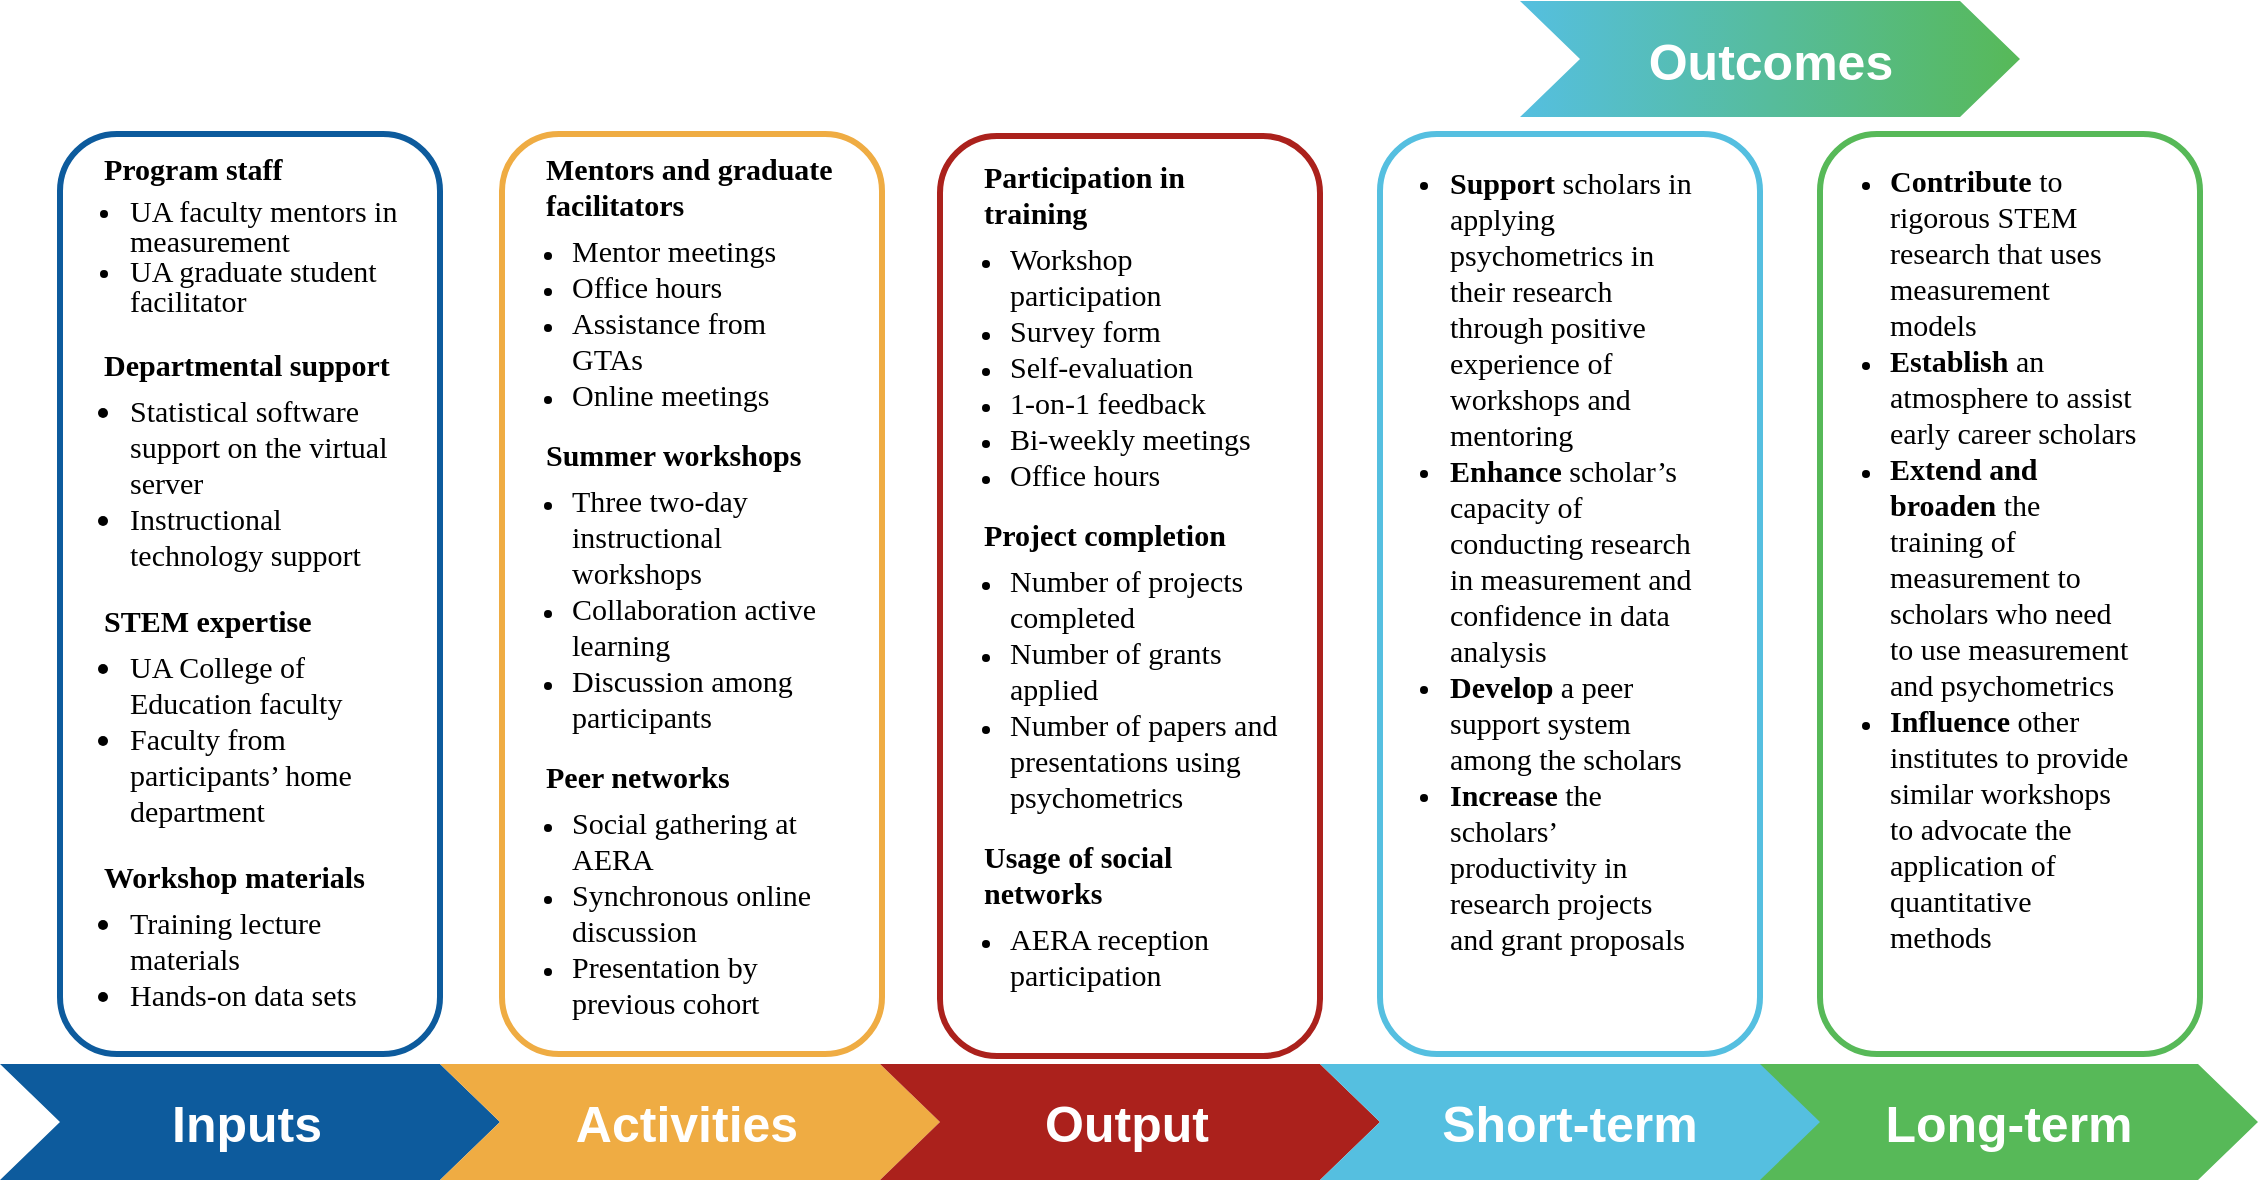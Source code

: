 <mxfile version="26.0.10">
  <diagram name="Page-1" id="M9aPWiuMPCjw7mzSLI-G">
    <mxGraphModel dx="1659" dy="897" grid="1" gridSize="10" guides="1" tooltips="1" connect="1" arrows="1" fold="1" page="1" pageScale="1" pageWidth="827" pageHeight="1169" math="0" shadow="0">
      <root>
        <mxCell id="0" />
        <mxCell id="1" parent="0" />
        <mxCell id="EPtruhl0A_hH3fAsd42Y-22" value="" style="group" vertex="1" connectable="0" parent="1">
          <mxGeometry x="700" y="91" width="190" height="480" as="geometry" />
        </mxCell>
        <mxCell id="EPtruhl0A_hH3fAsd42Y-23" value="" style="rounded=1;whiteSpace=wrap;html=1;labelPosition=center;verticalLabelPosition=middle;align=left;verticalAlign=middle;textDirection=ltr;spacing=1;fontFamily=Times New Roman;strokeWidth=3;movable=1;resizable=1;rotatable=1;deletable=1;editable=1;locked=0;connectable=1;strokeColor=light-dark(#AB211C,#EDEDED);" vertex="1" parent="EPtruhl0A_hH3fAsd42Y-22">
          <mxGeometry width="190" height="460" as="geometry" />
        </mxCell>
        <mxCell id="EPtruhl0A_hH3fAsd42Y-24" value="&lt;font face=&quot;Times New Roman&quot;&gt;&lt;span style=&quot;font-size: 15px; background-color: transparent; color: light-dark(rgb(0, 0, 0), rgb(255, 255, 255));&quot;&gt;&lt;b&gt;Participation in training&lt;/b&gt;&lt;/span&gt;&lt;br&gt;&lt;/font&gt;&lt;ul style=&quot;margin-top: 5px; padding-left: 13px;&quot;&gt;&lt;li&gt;&lt;font face=&quot;Times New Roman&quot; style=&quot;font-size: 15px;&quot;&gt;Workshop participation&lt;/font&gt;&lt;/li&gt;&lt;li&gt;&lt;font face=&quot;Times New Roman&quot; style=&quot;font-size: 15px;&quot;&gt;Survey form&lt;/font&gt;&lt;/li&gt;&lt;li&gt;&lt;font face=&quot;Times New Roman&quot; style=&quot;font-size: 15px;&quot;&gt;Self-evaluation&lt;/font&gt;&lt;/li&gt;&lt;li&gt;&lt;font face=&quot;Times New Roman&quot; style=&quot;font-size: 15px;&quot;&gt;1-on-1 feedback&lt;/font&gt;&lt;/li&gt;&lt;li&gt;&lt;font face=&quot;Times New Roman&quot; style=&quot;font-size: 15px;&quot;&gt;Bi-weekly meetings&lt;/font&gt;&lt;/li&gt;&lt;li&gt;&lt;font face=&quot;Times New Roman&quot; style=&quot;font-size: 15px;&quot;&gt;Office hours&lt;/font&gt;&lt;/li&gt;&lt;/ul&gt;&lt;span style=&quot;font-size: 15px; font-family: &amp;quot;Times New Roman&amp;quot;; background-color: transparent; color: light-dark(rgb(0, 0, 0), rgb(255, 255, 255));&quot;&gt;&lt;b&gt;Project completion&lt;/b&gt;&lt;/span&gt;&lt;br&gt;&lt;ul style=&quot;margin-top: 5px; padding-left: 13px;&quot;&gt;&lt;li&gt;&lt;font face=&quot;Times New Roman&quot; style=&quot;font-size: 15px;&quot;&gt;Number of projects completed&lt;/font&gt;&lt;/li&gt;&lt;li&gt;&lt;font face=&quot;Times New Roman&quot; style=&quot;font-size: 15px;&quot;&gt;Number of grants applied&lt;/font&gt;&lt;/li&gt;&lt;li&gt;&lt;font face=&quot;Times New Roman&quot; style=&quot;font-size: 15px;&quot;&gt;Number of papers and presentations using psychometrics&lt;/font&gt;&lt;/li&gt;&lt;/ul&gt;&lt;span style=&quot;font-size: 15px; font-family: &amp;quot;Times New Roman&amp;quot;; background-color: transparent; color: light-dark(rgb(0, 0, 0), rgb(255, 255, 255));&quot;&gt;&lt;b&gt;Usage of social networks&lt;/b&gt;&lt;/span&gt;&lt;br&gt;&lt;ul style=&quot;margin-top: 5px; padding-left: 13px;&quot;&gt;&lt;li&gt;&lt;font face=&quot;Times New Roman&quot; style=&quot;font-size: 15px;&quot;&gt;AERA reception participation&lt;/font&gt;&lt;/li&gt;&lt;/ul&gt;" style="text;html=1;align=left;verticalAlign=middle;whiteSpace=wrap;rounded=0;movable=1;resizable=1;rotatable=1;deletable=1;editable=1;locked=0;connectable=1;" vertex="1" parent="EPtruhl0A_hH3fAsd42Y-22">
          <mxGeometry x="20" y="-4" width="150" height="460" as="geometry" />
        </mxCell>
        <mxCell id="EPtruhl0A_hH3fAsd42Y-16" value="" style="group" vertex="1" connectable="0" parent="1">
          <mxGeometry x="920" y="90" width="190" height="480" as="geometry" />
        </mxCell>
        <mxCell id="EPtruhl0A_hH3fAsd42Y-17" value="" style="rounded=1;whiteSpace=wrap;html=1;labelPosition=center;verticalLabelPosition=middle;align=left;verticalAlign=middle;textDirection=ltr;spacing=1;fontFamily=Times New Roman;strokeWidth=3;movable=1;resizable=1;rotatable=1;deletable=1;editable=1;locked=0;connectable=1;strokeColor=light-dark(#55BFE0,#EDEDED);" vertex="1" parent="EPtruhl0A_hH3fAsd42Y-16">
          <mxGeometry width="190" height="460" as="geometry" />
        </mxCell>
        <mxCell id="EPtruhl0A_hH3fAsd42Y-18" value="&lt;ul style=&quot;padding-left: 13px; margin-top: 5px; margin-bottom: 12px;&quot;&gt;&lt;li&gt;&lt;b&gt;Support&lt;/b&gt; scholars in applying psychometrics in their research through positive experience of workshops and mentoring&lt;/li&gt;&lt;li&gt;&lt;b&gt;Enhance&lt;/b&gt; scholar’s capacity of conducting research in measurement and confidence in data analysis&lt;/li&gt;&lt;li&gt;&lt;b&gt;Develop&lt;/b&gt; a peer support system among the scholars&lt;/li&gt;&lt;li&gt;&lt;b&gt;Increase&lt;/b&gt; the scholars’ productivity in research projects and grant proposals&lt;/li&gt;&lt;/ul&gt;" style="text;html=1;align=left;verticalAlign=middle;whiteSpace=wrap;rounded=0;movable=1;resizable=1;rotatable=1;deletable=1;editable=1;locked=0;connectable=1;fontFamily=Times New Roman;fontSize=15;horizontal=1;spacingTop=0;spacing=2;" vertex="1" parent="EPtruhl0A_hH3fAsd42Y-16">
          <mxGeometry x="20" y="12" width="140" height="410" as="geometry" />
        </mxCell>
        <mxCell id="EPtruhl0A_hH3fAsd42Y-47" value="" style="group" vertex="1" connectable="0" parent="1">
          <mxGeometry x="260" y="90" width="190" height="480" as="geometry" />
        </mxCell>
        <mxCell id="EPtruhl0A_hH3fAsd42Y-3" value="" style="rounded=1;whiteSpace=wrap;html=1;labelPosition=center;verticalLabelPosition=middle;align=left;verticalAlign=middle;textDirection=ltr;spacing=1;fontFamily=Times New Roman;strokeWidth=3;movable=1;resizable=1;rotatable=1;deletable=1;editable=1;locked=0;connectable=1;strokeColor=light-dark(#0d5b9d, #ededed);" vertex="1" parent="EPtruhl0A_hH3fAsd42Y-47">
          <mxGeometry width="190" height="460" as="geometry" />
        </mxCell>
        <mxCell id="EPtruhl0A_hH3fAsd42Y-7" value="&lt;b style=&quot;font-family: &amp;quot;Times New Roman&amp;quot;; line-height: 100%;&quot;&gt;Program staff&lt;/b&gt;&lt;br style=&quot;font-family: &amp;quot;Times New Roman&amp;quot;;&quot;&gt;&lt;ul style=&quot;font-family: &amp;quot;Times New Roman&amp;quot;; padding-left: 13px; line-height: 100%; margin-top: 5px; margin-left: 0px;&quot;&gt;&lt;li&gt;UA faculty mentors in measurement&lt;/li&gt;&lt;li&gt;UA graduate student facilitator&lt;/li&gt;&lt;/ul&gt;&lt;span style=&quot;font-family: &amp;quot;Times New Roman&amp;quot;; line-height: 100%;&quot;&gt;&lt;b&gt;Departmental support&lt;/b&gt;&lt;/span&gt;&lt;br style=&quot;font-family: &amp;quot;Times New Roman&amp;quot;;&quot;&gt;&lt;ul style=&quot;padding-left: 13px; margin-top: 5px;&quot;&gt;&lt;li&gt;&lt;span style=&quot;font-family: &amp;quot;Times New Roman&amp;quot;; line-height: 100%;&quot;&gt;Statistical software support on the virtual server&lt;/span&gt;&lt;/li&gt;&lt;li&gt;&lt;span style=&quot;font-family: &amp;quot;Times New Roman&amp;quot;; line-height: 100%;&quot;&gt;Instructional technology support&lt;/span&gt;&lt;/li&gt;&lt;/ul&gt;&lt;span style=&quot;font-family: &amp;quot;Times New Roman&amp;quot;; line-height: 100%;&quot;&gt;&lt;b&gt;STEM expertise&lt;/b&gt;&lt;/span&gt;&lt;br style=&quot;font-family: &amp;quot;Times New Roman&amp;quot;;&quot;&gt;&lt;ul style=&quot;padding-left: 13px; margin-top: 5px;&quot;&gt;&lt;li&gt;&lt;span style=&quot;font-family: &amp;quot;Times New Roman&amp;quot;; line-height: 100%;&quot;&gt;UA College of Education faculty&lt;/span&gt;&lt;/li&gt;&lt;li&gt;&lt;span style=&quot;font-family: &amp;quot;Times New Roman&amp;quot;; line-height: 100%;&quot;&gt;Faculty from participants’ home department&lt;/span&gt;&lt;/li&gt;&lt;/ul&gt;&lt;span style=&quot;font-family: &amp;quot;Times New Roman&amp;quot;; line-height: 100%;&quot;&gt;&lt;b&gt;Workshop materials&lt;/b&gt;&lt;/span&gt;&lt;br style=&quot;font-family: &amp;quot;Times New Roman&amp;quot;;&quot;&gt;&lt;ul style=&quot;padding-left: 13px; margin-top: 5px; margin-right: 0px;&quot;&gt;&lt;li&gt;&lt;span style=&quot;font-family: &amp;quot;Times New Roman&amp;quot;; line-height: 100%;&quot;&gt;Training lecture materials&lt;/span&gt;&lt;/li&gt;&lt;li&gt;&lt;span style=&quot;font-family: &amp;quot;Times New Roman&amp;quot;; line-height: 100%;&quot;&gt;Hands-on data sets&lt;/span&gt;&lt;/li&gt;&lt;/ul&gt;&lt;span style=&quot;font-family: &amp;quot;Times New Roman&amp;quot;; line-height: 100%;&quot;&gt;&amp;nbsp;&lt;/span&gt;" style="text;html=1;align=left;verticalAlign=middle;whiteSpace=wrap;rounded=0;fontSize=15;movable=1;resizable=1;rotatable=1;deletable=1;editable=1;locked=0;connectable=1;" vertex="1" parent="EPtruhl0A_hH3fAsd42Y-47">
          <mxGeometry x="20" width="150" height="480" as="geometry" />
        </mxCell>
        <mxCell id="EPtruhl0A_hH3fAsd42Y-14" value="" style="rounded=1;whiteSpace=wrap;html=1;labelPosition=center;verticalLabelPosition=middle;align=left;verticalAlign=middle;textDirection=ltr;spacing=1;fontFamily=Times New Roman;strokeWidth=3;movable=1;resizable=1;rotatable=1;deletable=1;editable=1;locked=0;connectable=1;strokeColor=light-dark(#EFAC43,#EDEDED);" vertex="1" parent="1">
          <mxGeometry x="481" y="90" width="190" height="460" as="geometry" />
        </mxCell>
        <mxCell id="EPtruhl0A_hH3fAsd42Y-15" value="&lt;font style=&quot;font-size: 15px;&quot; face=&quot;Times New Roman&quot;&gt;&lt;span style=&quot;background-color: transparent; color: light-dark(rgb(0, 0, 0), rgb(255, 255, 255));&quot;&gt;&lt;b&gt;Mentors and graduate facilitators&lt;/b&gt;&lt;/span&gt;&lt;br&gt;&lt;/font&gt;&lt;ul style=&quot;padding-left: 13px; margin-top: 5px;&quot;&gt;&lt;li&gt;&lt;font style=&quot;font-size: 15px;&quot; face=&quot;Times New Roman&quot;&gt;Mentor meetings&lt;/font&gt;&lt;/li&gt;&lt;li&gt;&lt;font style=&quot;font-size: 15px;&quot; face=&quot;Times New Roman&quot;&gt;Office hours&lt;/font&gt;&lt;/li&gt;&lt;li&gt;&lt;font style=&quot;font-size: 15px;&quot; face=&quot;Times New Roman&quot;&gt;Assistance from GTAs&lt;/font&gt;&lt;/li&gt;&lt;li&gt;&lt;font style=&quot;font-size: 15px;&quot; face=&quot;Times New Roman&quot;&gt;Online meetings&lt;/font&gt;&lt;/li&gt;&lt;/ul&gt;&lt;span style=&quot;font-size: 15px; font-family: &amp;quot;Times New Roman&amp;quot;; background-color: transparent; color: light-dark(rgb(0, 0, 0), rgb(255, 255, 255));&quot;&gt;&lt;b&gt;Summer workshops&lt;/b&gt;&lt;/span&gt;&lt;br&gt;&lt;ul style=&quot;padding-left: 13px; margin-top: 5px;&quot;&gt;&lt;li&gt;&lt;font style=&quot;font-size: 15px;&quot; face=&quot;Times New Roman&quot;&gt;Three two-day instructional workshops&lt;/font&gt;&lt;/li&gt;&lt;li&gt;&lt;font style=&quot;font-size: 15px;&quot; face=&quot;Times New Roman&quot;&gt;Collaboration active learning&lt;/font&gt;&lt;/li&gt;&lt;li&gt;&lt;font style=&quot;font-size: 15px;&quot; face=&quot;Times New Roman&quot;&gt;Discussion among participants&lt;/font&gt;&lt;/li&gt;&lt;/ul&gt;&lt;b style=&quot;font-size: 15px; font-family: &amp;quot;Times New Roman&amp;quot;; background-color: transparent; color: light-dark(rgb(0, 0, 0), rgb(255, 255, 255));&quot;&gt;Peer networks&lt;/b&gt;&lt;br&gt;&lt;ul style=&quot;padding-left: 13px; margin-top: 5px;&quot;&gt;&lt;li&gt;&lt;font style=&quot;font-size: 15px;&quot; face=&quot;Times New Roman&quot;&gt;Social gathering at AERA&lt;/font&gt;&lt;/li&gt;&lt;li&gt;&lt;font style=&quot;font-size: 15px;&quot; face=&quot;Times New Roman&quot;&gt;Synchronous online discussion&lt;/font&gt;&lt;/li&gt;&lt;li&gt;&lt;font style=&quot;font-size: 15px;&quot; face=&quot;Times New Roman&quot;&gt;Presentation by previous cohort&lt;/font&gt;&lt;/li&gt;&lt;/ul&gt;" style="text;html=1;align=left;verticalAlign=middle;whiteSpace=wrap;rounded=0;movable=1;resizable=1;rotatable=1;deletable=1;editable=1;locked=0;connectable=1;" vertex="1" parent="1">
          <mxGeometry x="501" y="82" width="150" height="480" as="geometry" />
        </mxCell>
        <mxCell id="EPtruhl0A_hH3fAsd42Y-78" value="" style="group" vertex="1" connectable="0" parent="1">
          <mxGeometry x="1140" y="90" width="190" height="460" as="geometry" />
        </mxCell>
        <mxCell id="EPtruhl0A_hH3fAsd42Y-20" value="" style="rounded=1;whiteSpace=wrap;html=1;labelPosition=center;verticalLabelPosition=middle;align=left;verticalAlign=middle;textDirection=ltr;spacing=1;fontFamily=Times New Roman;strokeWidth=3;movable=1;resizable=1;rotatable=1;deletable=1;editable=1;locked=0;connectable=1;strokeColor=#57B958;" vertex="1" parent="EPtruhl0A_hH3fAsd42Y-78">
          <mxGeometry width="190" height="460" as="geometry" />
        </mxCell>
        <mxCell id="EPtruhl0A_hH3fAsd42Y-21" value="&lt;ul style=&quot;padding-left: 13px; margin-top: 5px;&quot;&gt;&lt;li&gt;&lt;font style=&quot;font-size: 15px;&quot; face=&quot;Times New Roman&quot;&gt;&lt;b&gt;Contribute&lt;/b&gt; to rigorous STEM research that uses measurement models&lt;/font&gt;&lt;/li&gt;&lt;li&gt;&lt;font style=&quot;font-size: 15px;&quot; face=&quot;Times New Roman&quot;&gt;&lt;b&gt;Establish&lt;/b&gt; an atmosphere to assist early career scholars&lt;/font&gt;&lt;/li&gt;&lt;li&gt;&lt;font style=&quot;font-size: 15px;&quot; face=&quot;Times New Roman&quot;&gt;&lt;b&gt;Extend and broaden&lt;/b&gt; the training of measurement to scholars who need to use measurement and psychometrics&lt;/font&gt;&lt;/li&gt;&lt;li&gt;&lt;font style=&quot;font-size: 15px;&quot; face=&quot;Times New Roman&quot;&gt;&lt;b&gt;Influence&lt;/b&gt; other institutes to provide similar workshops to advocate the application of quantitative methods&lt;/font&gt;&lt;/li&gt;&lt;/ul&gt;" style="text;html=1;align=left;verticalAlign=middle;whiteSpace=wrap;rounded=0;movable=1;resizable=1;rotatable=1;deletable=1;editable=1;locked=0;connectable=1;" vertex="1" parent="EPtruhl0A_hH3fAsd42Y-78">
          <mxGeometry x="20" y="6" width="140" height="420" as="geometry" />
        </mxCell>
        <mxCell id="EPtruhl0A_hH3fAsd42Y-85" value="" style="group" vertex="1" connectable="0" parent="1">
          <mxGeometry x="1000" y="30" width="240" height="51.5" as="geometry" />
        </mxCell>
        <mxCell id="EPtruhl0A_hH3fAsd42Y-44" value="&lt;font face=&quot;Helvetica&quot; style=&quot;font-size: 25px; color: rgb(255, 255, 255);&quot;&gt;Outcomes&lt;/font&gt;" style="text;html=1;align=center;verticalAlign=middle;whiteSpace=wrap;rounded=0;fontStyle=1" vertex="1" parent="EPtruhl0A_hH3fAsd42Y-85">
          <mxGeometry x="50" y="10" width="130" height="25" as="geometry" />
        </mxCell>
        <mxCell id="EPtruhl0A_hH3fAsd42Y-86" value="" style="group;strokeColor=none;fillColor=none;" vertex="1" connectable="0" parent="EPtruhl0A_hH3fAsd42Y-85">
          <mxGeometry x="-10" y="-6.5" width="250" height="58" as="geometry" />
        </mxCell>
        <mxCell id="EPtruhl0A_hH3fAsd42Y-87" value="" style="html=1;shadow=0;dashed=0;align=center;verticalAlign=middle;shape=mxgraph.arrows2.arrow;dy=0;dx=30;notch=30;strokeColor=none;fillColor=#57B958;gradientColor=#55BFE0;gradientDirection=west;" vertex="1" parent="EPtruhl0A_hH3fAsd42Y-86">
          <mxGeometry width="250" height="58" as="geometry" />
        </mxCell>
        <mxCell id="EPtruhl0A_hH3fAsd42Y-88" value="&lt;b style=&quot;font-size: 25px;&quot;&gt;Outcomes&lt;/b&gt;" style="text;html=1;align=center;verticalAlign=middle;whiteSpace=wrap;rounded=0;fontFamily=Helvetica;fontColor=#FFFFFF;" vertex="1" parent="EPtruhl0A_hH3fAsd42Y-86">
          <mxGeometry x="58.58" y="14.5" width="132.84" height="29" as="geometry" />
        </mxCell>
        <mxCell id="EPtruhl0A_hH3fAsd42Y-89" value="" style="group" vertex="1" connectable="0" parent="1">
          <mxGeometry x="230" y="555" width="1129" height="58" as="geometry" />
        </mxCell>
        <mxCell id="EPtruhl0A_hH3fAsd42Y-57" value="" style="group" vertex="1" connectable="0" parent="EPtruhl0A_hH3fAsd42Y-89">
          <mxGeometry width="250" height="58" as="geometry" />
        </mxCell>
        <mxCell id="EPtruhl0A_hH3fAsd42Y-54" value="" style="html=1;shadow=0;dashed=0;align=center;verticalAlign=middle;shape=mxgraph.arrows2.arrow;dy=0;dx=30;notch=30;strokeWidth=2;strokeColor=none;fillColor=light-dark(#0D5B9D,#EDEDED);" vertex="1" parent="EPtruhl0A_hH3fAsd42Y-57">
          <mxGeometry width="250" height="58" as="geometry" />
        </mxCell>
        <mxCell id="EPtruhl0A_hH3fAsd42Y-56" value="&lt;font style=&quot;font-size: 25px;&quot;&gt;&lt;b&gt;Inputs&lt;/b&gt;&lt;/font&gt;" style="text;html=1;align=center;verticalAlign=middle;whiteSpace=wrap;rounded=0;fontColor=#FFFFFF;fontFamily=Helvetica;" vertex="1" parent="EPtruhl0A_hH3fAsd42Y-57">
          <mxGeometry x="77.16" y="14.5" width="92.593" height="29" as="geometry" />
        </mxCell>
        <mxCell id="EPtruhl0A_hH3fAsd42Y-65" value="" style="group;strokeColor=none;" vertex="1" connectable="0" parent="EPtruhl0A_hH3fAsd42Y-89">
          <mxGeometry x="220" width="250" height="58" as="geometry" />
        </mxCell>
        <mxCell id="EPtruhl0A_hH3fAsd42Y-66" value="" style="html=1;shadow=0;dashed=0;align=center;verticalAlign=middle;shape=mxgraph.arrows2.arrow;dy=0;dx=30;notch=30;fillColor=light-dark(#efac43, #ededed);strokeColor=none;" vertex="1" parent="EPtruhl0A_hH3fAsd42Y-65">
          <mxGeometry width="250" height="58" as="geometry" />
        </mxCell>
        <mxCell id="EPtruhl0A_hH3fAsd42Y-67" value="&lt;b style=&quot;font-size: 25px;&quot;&gt;&lt;font style=&quot;color: rgb(255, 255, 255);&quot;&gt;Activities&lt;/font&gt;&lt;/b&gt;" style="text;html=1;align=center;verticalAlign=middle;whiteSpace=wrap;rounded=0;fontFamily=Helvetica;" vertex="1" parent="EPtruhl0A_hH3fAsd42Y-65">
          <mxGeometry x="77.16" y="14.5" width="92.593" height="29" as="geometry" />
        </mxCell>
        <mxCell id="EPtruhl0A_hH3fAsd42Y-68" value="" style="group;strokeColor=none;" vertex="1" connectable="0" parent="EPtruhl0A_hH3fAsd42Y-89">
          <mxGeometry x="440" width="250" height="58" as="geometry" />
        </mxCell>
        <mxCell id="EPtruhl0A_hH3fAsd42Y-69" value="" style="html=1;shadow=0;dashed=0;align=center;verticalAlign=middle;shape=mxgraph.arrows2.arrow;dy=0;dx=30;notch=30;fillColor=light-dark(#ab211c, #ededed);strokeColor=none;" vertex="1" parent="EPtruhl0A_hH3fAsd42Y-68">
          <mxGeometry width="250" height="58" as="geometry" />
        </mxCell>
        <mxCell id="EPtruhl0A_hH3fAsd42Y-70" value="&lt;b style=&quot;font-size: 25px;&quot;&gt;&lt;font face=&quot;Helvetica&quot; style=&quot;color: rgb(255, 255, 255);&quot;&gt;Output&lt;/font&gt;&lt;/b&gt;" style="text;html=1;align=center;verticalAlign=middle;whiteSpace=wrap;rounded=0;" vertex="1" parent="EPtruhl0A_hH3fAsd42Y-68">
          <mxGeometry x="77.16" y="14.5" width="92.593" height="29" as="geometry" />
        </mxCell>
        <mxCell id="EPtruhl0A_hH3fAsd42Y-75" value="" style="group;strokeColor=none;fillColor=none;" vertex="1" connectable="0" parent="EPtruhl0A_hH3fAsd42Y-89">
          <mxGeometry x="879" width="250" height="58" as="geometry" />
        </mxCell>
        <mxCell id="EPtruhl0A_hH3fAsd42Y-76" value="" style="html=1;shadow=0;dashed=0;align=center;verticalAlign=middle;shape=mxgraph.arrows2.arrow;dy=0;dx=30;notch=30;strokeColor=none;fillColor=#57B958;" vertex="1" parent="EPtruhl0A_hH3fAsd42Y-75">
          <mxGeometry width="250" height="58" as="geometry" />
        </mxCell>
        <mxCell id="EPtruhl0A_hH3fAsd42Y-77" value="&lt;b style=&quot;font-size: 25px;&quot;&gt;Long-term&lt;/b&gt;" style="text;html=1;align=center;verticalAlign=middle;whiteSpace=wrap;rounded=0;fontFamily=Helvetica;fontColor=#FFFFFF;" vertex="1" parent="EPtruhl0A_hH3fAsd42Y-75">
          <mxGeometry x="58.58" y="14.5" width="132.84" height="29" as="geometry" />
        </mxCell>
        <mxCell id="EPtruhl0A_hH3fAsd42Y-73" value="" style="html=1;shadow=0;dashed=0;align=center;verticalAlign=middle;shape=mxgraph.arrows2.arrow;dy=0;dx=30;notch=30;fillColor=light-dark(#55BFE0,#EDEDED);strokeColor=none;" vertex="1" parent="EPtruhl0A_hH3fAsd42Y-89">
          <mxGeometry x="660" width="250" height="58" as="geometry" />
        </mxCell>
        <mxCell id="EPtruhl0A_hH3fAsd42Y-74" value="&lt;b style=&quot;font-size: 25px;&quot;&gt;Short-term&lt;/b&gt;" style="text;html=1;align=center;verticalAlign=middle;whiteSpace=wrap;rounded=0;fontColor=#FFFFFF;fontFamily=Helvetica;" vertex="1" parent="EPtruhl0A_hH3fAsd42Y-89">
          <mxGeometry x="716" y="14.5" width="138" height="29" as="geometry" />
        </mxCell>
      </root>
    </mxGraphModel>
  </diagram>
</mxfile>
